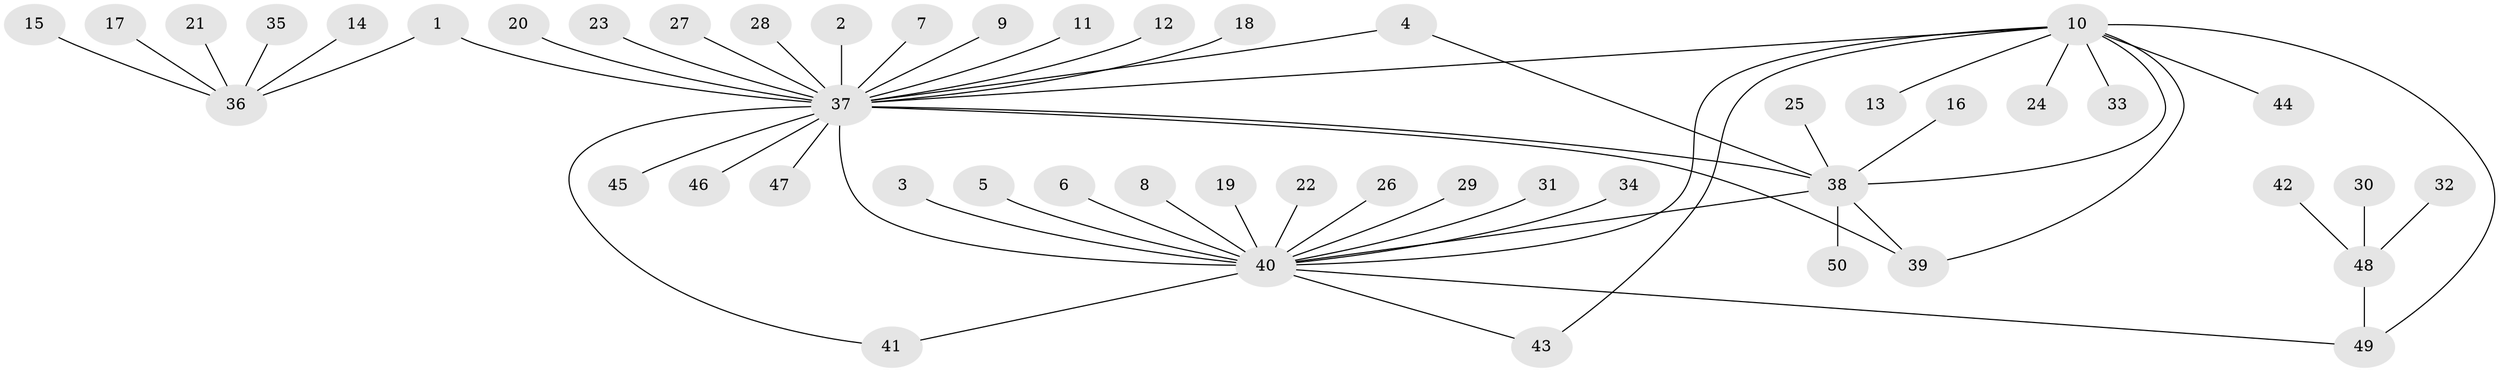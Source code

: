 // original degree distribution, {16: 0.01, 1: 0.62, 29: 0.01, 3: 0.06, 2: 0.21, 15: 0.01, 8: 0.01, 9: 0.01, 6: 0.01, 4: 0.04, 7: 0.01}
// Generated by graph-tools (version 1.1) at 2025/26/03/09/25 03:26:09]
// undirected, 50 vertices, 58 edges
graph export_dot {
graph [start="1"]
  node [color=gray90,style=filled];
  1;
  2;
  3;
  4;
  5;
  6;
  7;
  8;
  9;
  10;
  11;
  12;
  13;
  14;
  15;
  16;
  17;
  18;
  19;
  20;
  21;
  22;
  23;
  24;
  25;
  26;
  27;
  28;
  29;
  30;
  31;
  32;
  33;
  34;
  35;
  36;
  37;
  38;
  39;
  40;
  41;
  42;
  43;
  44;
  45;
  46;
  47;
  48;
  49;
  50;
  1 -- 36 [weight=1.0];
  1 -- 37 [weight=1.0];
  2 -- 37 [weight=1.0];
  3 -- 40 [weight=1.0];
  4 -- 37 [weight=1.0];
  4 -- 38 [weight=1.0];
  5 -- 40 [weight=1.0];
  6 -- 40 [weight=1.0];
  7 -- 37 [weight=1.0];
  8 -- 40 [weight=1.0];
  9 -- 37 [weight=1.0];
  10 -- 13 [weight=1.0];
  10 -- 24 [weight=1.0];
  10 -- 33 [weight=1.0];
  10 -- 37 [weight=1.0];
  10 -- 38 [weight=1.0];
  10 -- 39 [weight=1.0];
  10 -- 40 [weight=1.0];
  10 -- 43 [weight=1.0];
  10 -- 44 [weight=1.0];
  10 -- 49 [weight=1.0];
  11 -- 37 [weight=1.0];
  12 -- 37 [weight=1.0];
  14 -- 36 [weight=1.0];
  15 -- 36 [weight=1.0];
  16 -- 38 [weight=1.0];
  17 -- 36 [weight=1.0];
  18 -- 37 [weight=1.0];
  19 -- 40 [weight=1.0];
  20 -- 37 [weight=1.0];
  21 -- 36 [weight=1.0];
  22 -- 40 [weight=1.0];
  23 -- 37 [weight=1.0];
  25 -- 38 [weight=1.0];
  26 -- 40 [weight=1.0];
  27 -- 37 [weight=1.0];
  28 -- 37 [weight=1.0];
  29 -- 40 [weight=1.0];
  30 -- 48 [weight=1.0];
  31 -- 40 [weight=1.0];
  32 -- 48 [weight=1.0];
  34 -- 40 [weight=1.0];
  35 -- 36 [weight=1.0];
  37 -- 38 [weight=1.0];
  37 -- 39 [weight=1.0];
  37 -- 40 [weight=3.0];
  37 -- 41 [weight=1.0];
  37 -- 45 [weight=1.0];
  37 -- 46 [weight=1.0];
  37 -- 47 [weight=1.0];
  38 -- 39 [weight=1.0];
  38 -- 40 [weight=1.0];
  38 -- 50 [weight=1.0];
  40 -- 41 [weight=1.0];
  40 -- 43 [weight=1.0];
  40 -- 49 [weight=1.0];
  42 -- 48 [weight=1.0];
  48 -- 49 [weight=2.0];
}
